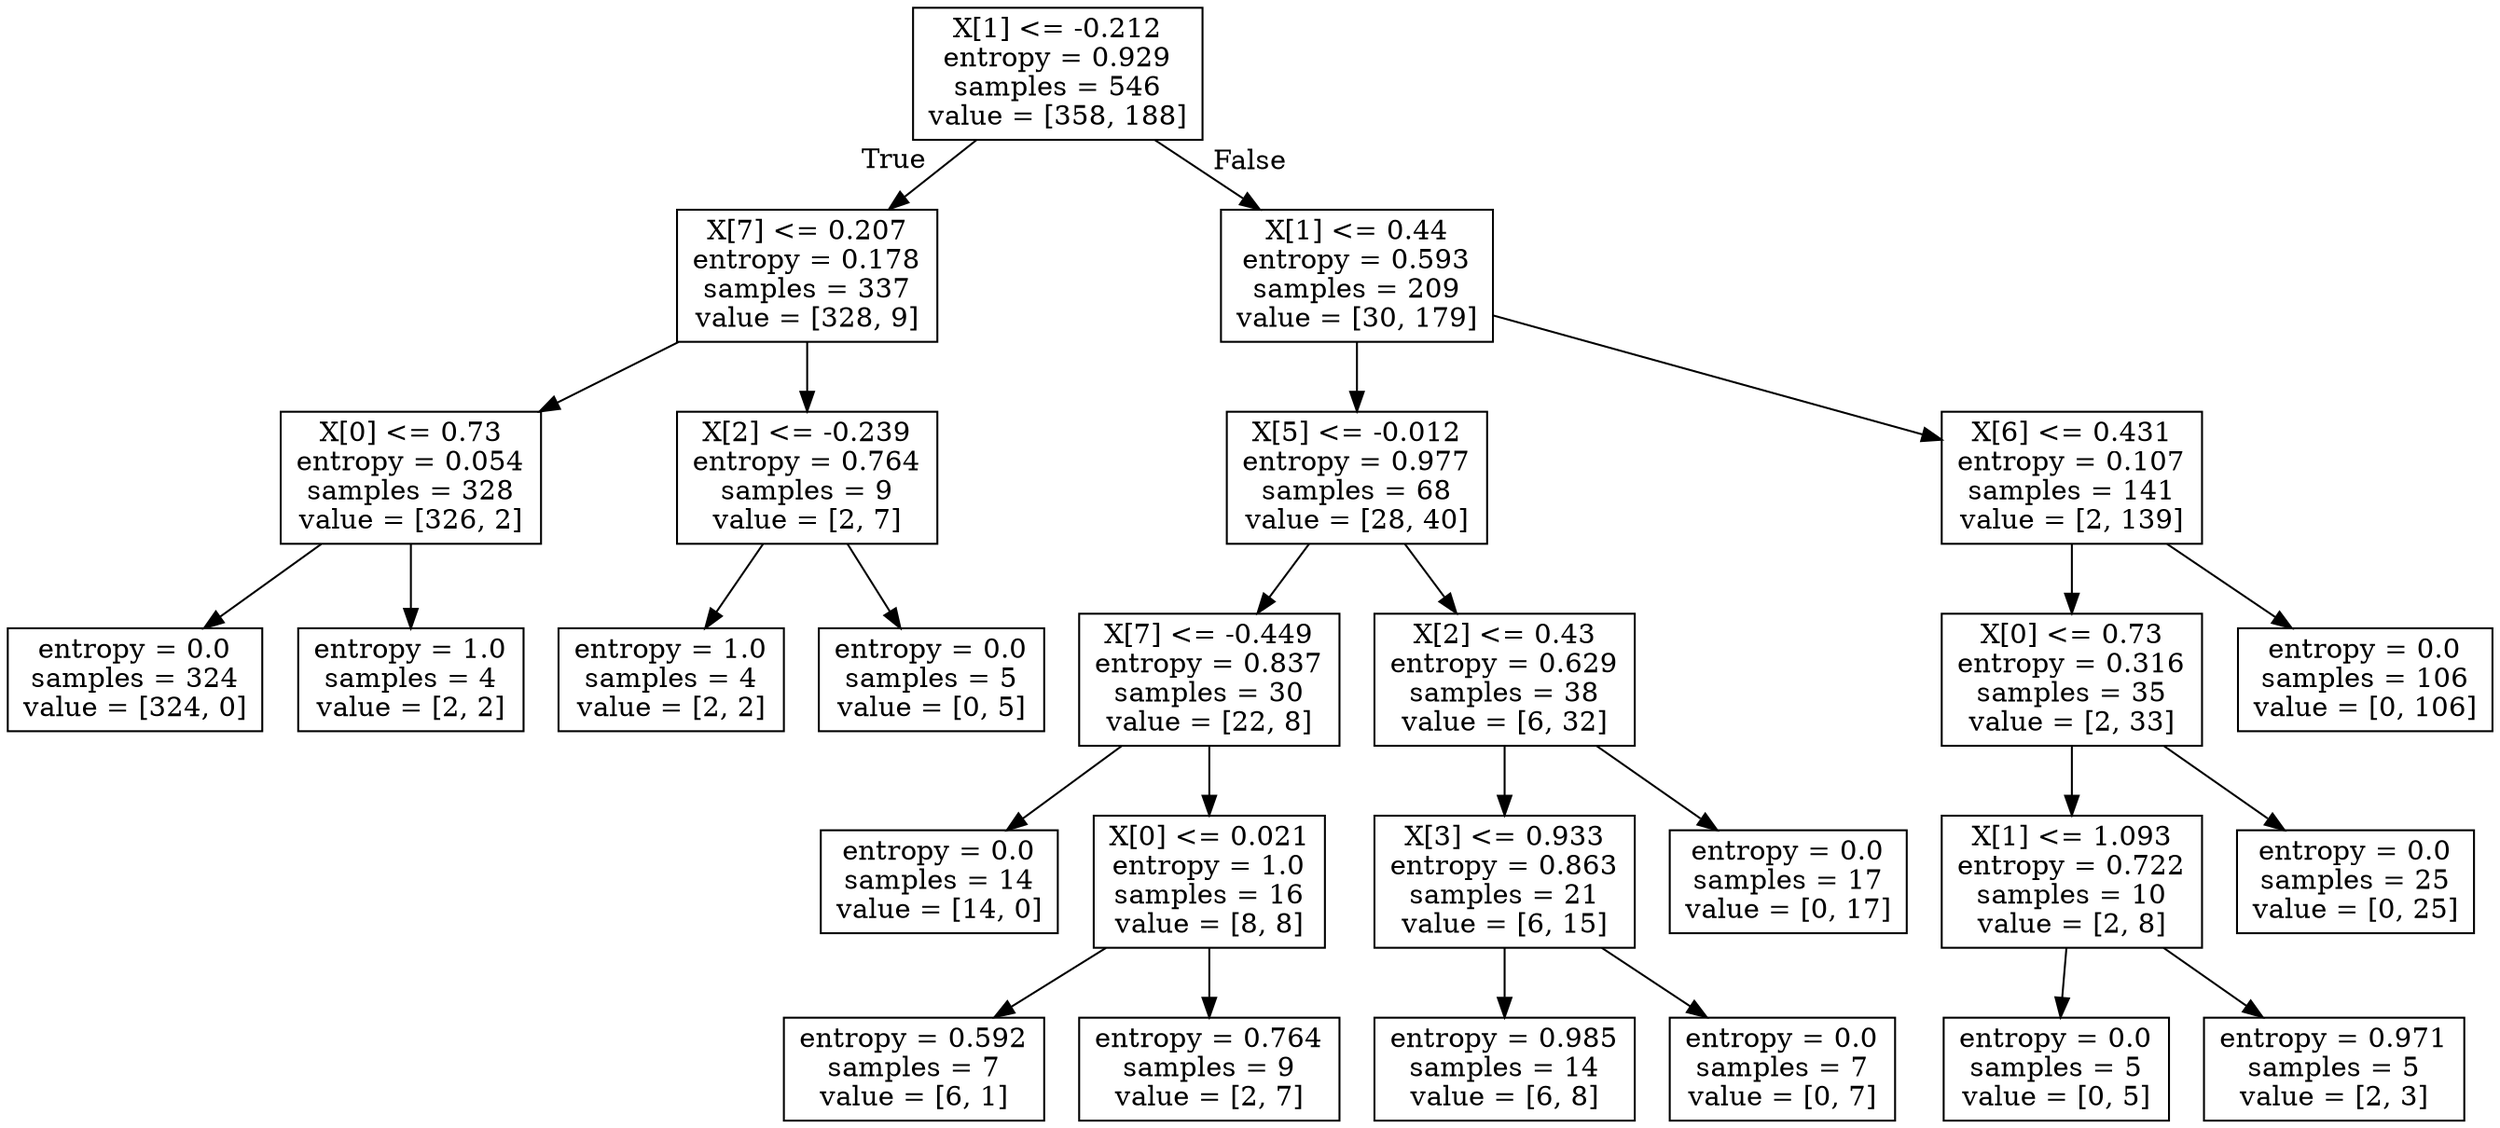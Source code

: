 digraph Tree {
node [shape=box] ;
0 [label="X[1] <= -0.212\nentropy = 0.929\nsamples = 546\nvalue = [358, 188]"] ;
1 [label="X[7] <= 0.207\nentropy = 0.178\nsamples = 337\nvalue = [328, 9]"] ;
0 -> 1 [labeldistance=2.5, labelangle=45, headlabel="True"] ;
2 [label="X[0] <= 0.73\nentropy = 0.054\nsamples = 328\nvalue = [326, 2]"] ;
1 -> 2 ;
3 [label="entropy = 0.0\nsamples = 324\nvalue = [324, 0]"] ;
2 -> 3 ;
4 [label="entropy = 1.0\nsamples = 4\nvalue = [2, 2]"] ;
2 -> 4 ;
5 [label="X[2] <= -0.239\nentropy = 0.764\nsamples = 9\nvalue = [2, 7]"] ;
1 -> 5 ;
6 [label="entropy = 1.0\nsamples = 4\nvalue = [2, 2]"] ;
5 -> 6 ;
7 [label="entropy = 0.0\nsamples = 5\nvalue = [0, 5]"] ;
5 -> 7 ;
8 [label="X[1] <= 0.44\nentropy = 0.593\nsamples = 209\nvalue = [30, 179]"] ;
0 -> 8 [labeldistance=2.5, labelangle=-45, headlabel="False"] ;
9 [label="X[5] <= -0.012\nentropy = 0.977\nsamples = 68\nvalue = [28, 40]"] ;
8 -> 9 ;
10 [label="X[7] <= -0.449\nentropy = 0.837\nsamples = 30\nvalue = [22, 8]"] ;
9 -> 10 ;
11 [label="entropy = 0.0\nsamples = 14\nvalue = [14, 0]"] ;
10 -> 11 ;
12 [label="X[0] <= 0.021\nentropy = 1.0\nsamples = 16\nvalue = [8, 8]"] ;
10 -> 12 ;
13 [label="entropy = 0.592\nsamples = 7\nvalue = [6, 1]"] ;
12 -> 13 ;
14 [label="entropy = 0.764\nsamples = 9\nvalue = [2, 7]"] ;
12 -> 14 ;
15 [label="X[2] <= 0.43\nentropy = 0.629\nsamples = 38\nvalue = [6, 32]"] ;
9 -> 15 ;
16 [label="X[3] <= 0.933\nentropy = 0.863\nsamples = 21\nvalue = [6, 15]"] ;
15 -> 16 ;
17 [label="entropy = 0.985\nsamples = 14\nvalue = [6, 8]"] ;
16 -> 17 ;
18 [label="entropy = 0.0\nsamples = 7\nvalue = [0, 7]"] ;
16 -> 18 ;
19 [label="entropy = 0.0\nsamples = 17\nvalue = [0, 17]"] ;
15 -> 19 ;
20 [label="X[6] <= 0.431\nentropy = 0.107\nsamples = 141\nvalue = [2, 139]"] ;
8 -> 20 ;
21 [label="X[0] <= 0.73\nentropy = 0.316\nsamples = 35\nvalue = [2, 33]"] ;
20 -> 21 ;
22 [label="X[1] <= 1.093\nentropy = 0.722\nsamples = 10\nvalue = [2, 8]"] ;
21 -> 22 ;
23 [label="entropy = 0.0\nsamples = 5\nvalue = [0, 5]"] ;
22 -> 23 ;
24 [label="entropy = 0.971\nsamples = 5\nvalue = [2, 3]"] ;
22 -> 24 ;
25 [label="entropy = 0.0\nsamples = 25\nvalue = [0, 25]"] ;
21 -> 25 ;
26 [label="entropy = 0.0\nsamples = 106\nvalue = [0, 106]"] ;
20 -> 26 ;
}